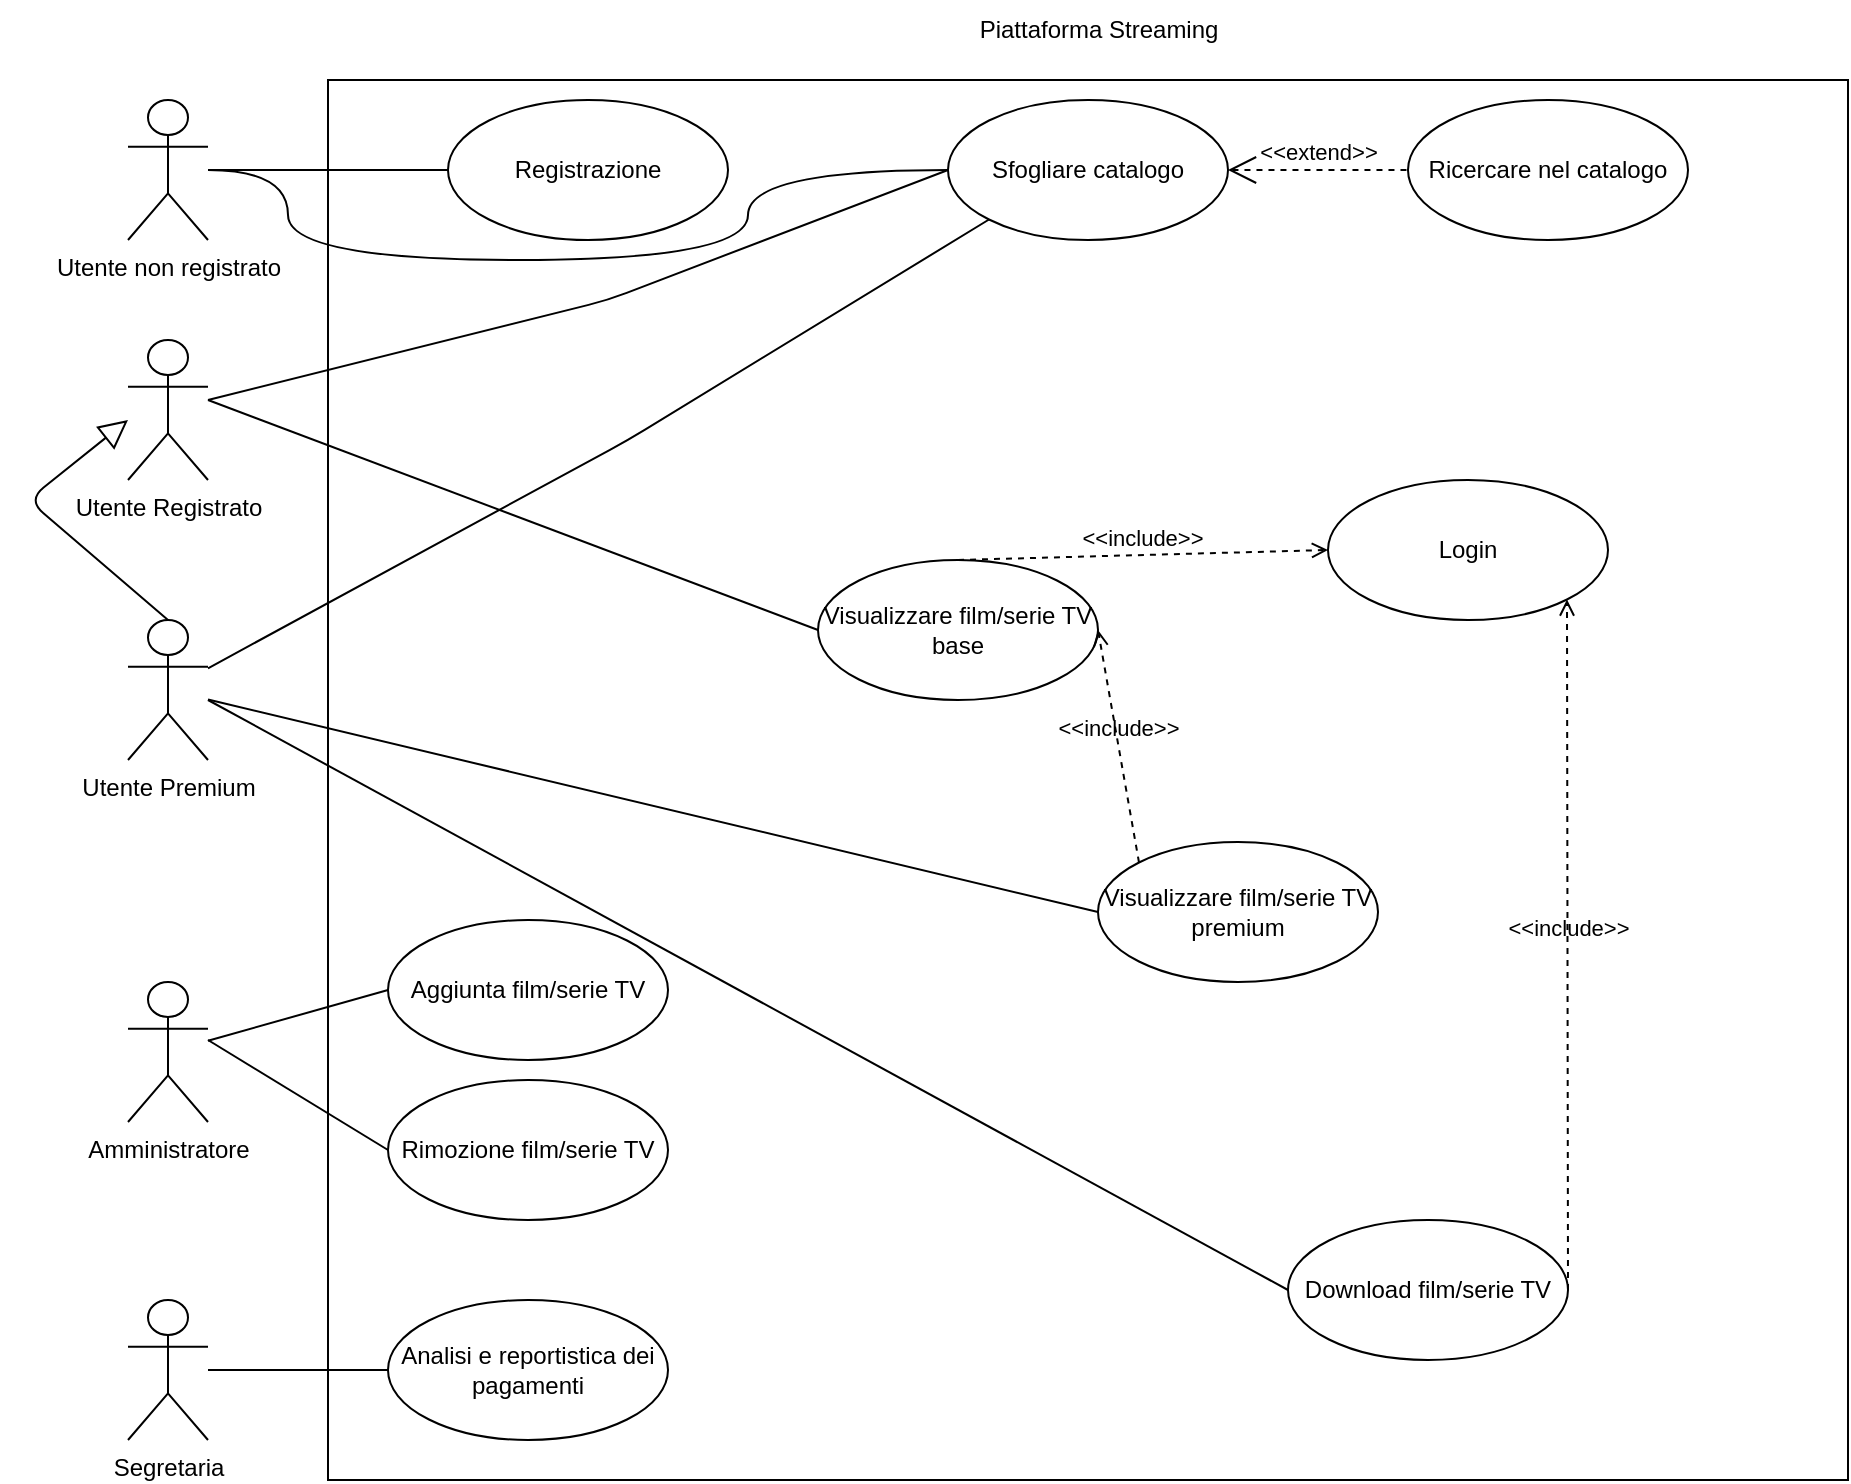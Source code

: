 <mxfile>
    <diagram id="dP_apW_n3Kw-MQUiOk2v" name="Page-1">
        <mxGraphModel dx="978" dy="775" grid="1" gridSize="10" guides="1" tooltips="1" connect="1" arrows="1" fold="1" page="1" pageScale="1" pageWidth="1169" pageHeight="827" math="0" shadow="0">
            <root>
                <mxCell id="0"/>
                <mxCell id="1" parent="0"/>
                <mxCell id="3" value="" style="rounded=0;whiteSpace=wrap;html=1;" vertex="1" parent="1">
                    <mxGeometry x="200" y="120" width="760" height="700" as="geometry"/>
                </mxCell>
                <mxCell id="4" value="Piattaforma Streaming" style="text;html=1;align=center;verticalAlign=middle;resizable=0;points=[];autosize=1;strokeColor=none;fillColor=none;" vertex="1" parent="1">
                    <mxGeometry x="515" y="80" width="140" height="30" as="geometry"/>
                </mxCell>
                <mxCell id="6" value="Utente non registrato" style="shape=umlActor;verticalLabelPosition=bottom;verticalAlign=top;html=1;outlineConnect=0;" vertex="1" parent="1">
                    <mxGeometry x="100" y="130" width="40" height="70" as="geometry"/>
                </mxCell>
                <mxCell id="9" value="Login" style="ellipse;whiteSpace=wrap;html=1;" vertex="1" parent="1">
                    <mxGeometry x="700" y="320" width="140" height="70" as="geometry"/>
                </mxCell>
                <mxCell id="10" value="Utente Registrato" style="shape=umlActor;verticalLabelPosition=bottom;verticalAlign=top;html=1;outlineConnect=0;" vertex="1" parent="1">
                    <mxGeometry x="100" y="250" width="40" height="70" as="geometry"/>
                </mxCell>
                <mxCell id="11" value="Utente Premium" style="shape=umlActor;verticalLabelPosition=bottom;verticalAlign=top;html=1;outlineConnect=0;" vertex="1" parent="1">
                    <mxGeometry x="100" y="390" width="40" height="70" as="geometry"/>
                </mxCell>
                <mxCell id="13" value="Segretaria" style="shape=umlActor;verticalLabelPosition=bottom;verticalAlign=top;html=1;outlineConnect=0;" vertex="1" parent="1">
                    <mxGeometry x="100" y="730" width="40" height="70" as="geometry"/>
                </mxCell>
                <mxCell id="16" value="Registrazione" style="ellipse;whiteSpace=wrap;html=1;" vertex="1" parent="1">
                    <mxGeometry x="260" y="130" width="140" height="70" as="geometry"/>
                </mxCell>
                <mxCell id="17" value="" style="endArrow=none;html=1;entryX=0;entryY=0.5;entryDx=0;entryDy=0;" edge="1" parent="1">
                    <mxGeometry width="50" height="50" relative="1" as="geometry">
                        <mxPoint x="140" y="165" as="sourcePoint"/>
                        <mxPoint x="260" y="165" as="targetPoint"/>
                    </mxGeometry>
                </mxCell>
                <mxCell id="18" value="Sfogliare catalogo" style="ellipse;whiteSpace=wrap;html=1;" vertex="1" parent="1">
                    <mxGeometry x="510" y="130" width="140" height="70" as="geometry"/>
                </mxCell>
                <mxCell id="19" value="Ricercare nel catalogo" style="ellipse;whiteSpace=wrap;html=1;" vertex="1" parent="1">
                    <mxGeometry x="740" y="130" width="140" height="70" as="geometry"/>
                </mxCell>
                <mxCell id="21" value="" style="edgeStyle=orthogonalEdgeStyle;html=1;endArrow=none;verticalAlign=bottom;entryX=0;entryY=0.5;entryDx=0;entryDy=0;curved=1;" edge="1" parent="1" source="6" target="18">
                    <mxGeometry width="160" relative="1" as="geometry">
                        <mxPoint x="270" y="240" as="sourcePoint"/>
                        <mxPoint x="430" y="240" as="targetPoint"/>
                        <Array as="points">
                            <mxPoint x="180" y="165"/>
                            <mxPoint x="180" y="210"/>
                            <mxPoint x="410" y="210"/>
                            <mxPoint x="410" y="165"/>
                        </Array>
                    </mxGeometry>
                </mxCell>
                <mxCell id="25" value="&amp;lt;&amp;lt;extend&amp;gt;&amp;gt;" style="edgeStyle=none;html=1;startArrow=open;endArrow=none;startSize=12;verticalAlign=bottom;dashed=1;labelBackgroundColor=none;entryX=0;entryY=0.5;entryDx=0;entryDy=0;exitX=1;exitY=0.5;exitDx=0;exitDy=0;" edge="1" parent="1" source="18" target="19">
                    <mxGeometry width="160" relative="1" as="geometry">
                        <mxPoint x="630" y="270" as="sourcePoint"/>
                        <mxPoint x="790" y="270" as="targetPoint"/>
                    </mxGeometry>
                </mxCell>
                <mxCell id="27" value="" style="edgeStyle=none;html=1;endArrow=none;verticalAlign=bottom;entryX=0;entryY=0.5;entryDx=0;entryDy=0;" edge="1" parent="1" source="10" target="18">
                    <mxGeometry width="160" relative="1" as="geometry">
                        <mxPoint x="430" y="250" as="sourcePoint"/>
                        <mxPoint x="590" y="250" as="targetPoint"/>
                        <Array as="points">
                            <mxPoint x="340" y="230"/>
                        </Array>
                    </mxGeometry>
                </mxCell>
                <mxCell id="28" value="" style="edgeStyle=none;html=1;endArrow=none;verticalAlign=bottom;entryX=0;entryY=1;entryDx=0;entryDy=0;" edge="1" parent="1" source="11" target="18">
                    <mxGeometry width="160" relative="1" as="geometry">
                        <mxPoint x="340" y="380" as="sourcePoint"/>
                        <mxPoint x="500" y="380" as="targetPoint"/>
                        <Array as="points">
                            <mxPoint x="350" y="300"/>
                        </Array>
                    </mxGeometry>
                </mxCell>
                <mxCell id="30" value="" style="edgeStyle=none;html=1;endArrow=block;endFill=0;endSize=12;verticalAlign=bottom;exitX=0.5;exitY=0;exitDx=0;exitDy=0;exitPerimeter=0;" edge="1" parent="1" source="11">
                    <mxGeometry width="160" relative="1" as="geometry">
                        <mxPoint x="130" y="390" as="sourcePoint"/>
                        <mxPoint x="100" y="290" as="targetPoint"/>
                        <Array as="points">
                            <mxPoint x="50" y="330"/>
                        </Array>
                    </mxGeometry>
                </mxCell>
                <mxCell id="33" value="Visualizzare film/serie TV base" style="ellipse;whiteSpace=wrap;html=1;" vertex="1" parent="1">
                    <mxGeometry x="445" y="360" width="140" height="70" as="geometry"/>
                </mxCell>
                <mxCell id="34" value="" style="edgeStyle=none;html=1;endArrow=none;verticalAlign=bottom;entryX=0;entryY=0.5;entryDx=0;entryDy=0;" edge="1" parent="1" target="33">
                    <mxGeometry width="160" relative="1" as="geometry">
                        <mxPoint x="140" y="280" as="sourcePoint"/>
                        <mxPoint x="500" y="390" as="targetPoint"/>
                    </mxGeometry>
                </mxCell>
                <mxCell id="35" value="&amp;lt;&amp;lt;include&amp;gt;&amp;gt;" style="edgeStyle=none;html=1;endArrow=open;verticalAlign=bottom;dashed=1;labelBackgroundColor=none;exitX=0.5;exitY=0;exitDx=0;exitDy=0;entryX=0;entryY=0.5;entryDx=0;entryDy=0;" edge="1" parent="1" source="33" target="9">
                    <mxGeometry width="160" relative="1" as="geometry">
                        <mxPoint x="430" y="450" as="sourcePoint"/>
                        <mxPoint x="590" y="450" as="targetPoint"/>
                    </mxGeometry>
                </mxCell>
                <mxCell id="36" value="Analisi e reportistica dei pagamenti" style="ellipse;whiteSpace=wrap;html=1;" vertex="1" parent="1">
                    <mxGeometry x="230" y="730" width="140" height="70" as="geometry"/>
                </mxCell>
                <mxCell id="37" value="" style="edgeStyle=none;html=1;endArrow=none;verticalAlign=bottom;entryX=0;entryY=0.5;entryDx=0;entryDy=0;" edge="1" parent="1" source="13" target="36">
                    <mxGeometry width="160" relative="1" as="geometry">
                        <mxPoint x="100" y="910" as="sourcePoint"/>
                        <mxPoint x="220" y="940" as="targetPoint"/>
                    </mxGeometry>
                </mxCell>
                <mxCell id="38" value="Amministratore" style="shape=umlActor;verticalLabelPosition=bottom;verticalAlign=top;html=1;outlineConnect=0;" vertex="1" parent="1">
                    <mxGeometry x="100" y="571" width="40" height="70" as="geometry"/>
                </mxCell>
                <mxCell id="39" value="Aggiunta film/serie TV&lt;span style=&quot;font-family: monospace; font-size: 0px; text-align: start; text-wrap-mode: nowrap;&quot;&gt;%3CmxGraphModel%3E%3Croot%3E%3CmxCell%20id%3D%220%22%2F%3E%3CmxCell%20id%3D%221%22%20parent%3D%220%22%2F%3E%3CmxCell%20id%3D%222%22%20value%3D%22Analisi%20e%20reportistica%20dei%20pagamenti%22%20style%3D%22ellipse%3BwhiteSpace%3Dwrap%3Bhtml%3D1%3B%22%20vertex%3D%221%22%20parent%3D%221%22%3E%3CmxGeometry%20x%3D%22230%22%20y%3D%22730%22%20width%3D%22140%22%20height%3D%2270%22%20as%3D%22geometry%22%2F%3E%3C%2FmxCell%3E%3C%2Froot%3E%3C%2FmxGraphModel%3E&lt;/span&gt;&lt;span style=&quot;font-family: monospace; font-size: 0px; text-align: start; text-wrap-mode: nowrap;&quot;&gt;%3CmxGraphModel%3E%3Croot%3E%3CmxCell%20id%3D%220%22%2F%3E%3CmxCell%20id%3D%221%22%20parent%3D%220%22%2F%3E%3CmxCell%20id%3D%222%22%20value%3D%22Analisi%20e%20reportistica%20dei%20pagamenti%22%20style%3D%22ellipse%3BwhiteSpace%3Dwrap%3Bhtml%3D1%3B%22%20vertex%3D%221%22%20parent%3D%221%22%3E%3CmxGeometry%20x%3D%22230%22%20y%3D%22730%22%20width%3D%22140%22%20height%3D%2270%22%20as%3D%22geometry%22%2F%3E%3C%2FmxCell%3E%3C%2Froot%3E%3C%2FmxGraphModel%3E&lt;/span&gt;&lt;span style=&quot;font-family: monospace; font-size: 0px; text-align: start; text-wrap-mode: nowrap;&quot;&gt;%3CmxGraphModel%3E%3Croot%3E%3CmxCell%20id%3D%220%22%2F%3E%3CmxCell%20id%3D%221%22%20parent%3D%220%22%2F%3E%3CmxCell%20id%3D%222%22%20value%3D%22Analisi%20e%20reportistica%20dei%20pagamenti%22%20style%3D%22ellipse%3BwhiteSpace%3Dwrap%3Bhtml%3D1%3B%22%20vertex%3D%221%22%20parent%3D%221%22%3E%3CmxGeometry%20x%3D%22230%22%20y%3D%22730%22%20width%3D%22140%22%20height%3D%2270%22%20as%3D%22geometry%22%2F%3E%3C%2FmxCell%3E%3C%2Froot%3E%3C%2FmxGraphModel%3E&lt;/span&gt;" style="ellipse;whiteSpace=wrap;html=1;" vertex="1" parent="1">
                    <mxGeometry x="230" y="540" width="140" height="70" as="geometry"/>
                </mxCell>
                <mxCell id="40" value="Rimozione film/serie TV&lt;span style=&quot;font-family: monospace; font-size: 0px; text-align: start; text-wrap-mode: nowrap;&quot;&gt;%3CmxGraphModel%3E%3Croot%3E%3CmxCell%20id%3D%220%22%2F%3E%3CmxCell%20id%3D%221%22%20parent%3D%220%22%2F%3E%3CmxCell%20id%3D%222%22%20value%3D%22Analisi%20e%20reportistica%20dei%20pagamenti%22%20style%3D%22ellipse%3BwhiteSpace%3Dwrap%3Bhtml%3D1%3B%22%20vertex%3D%221%22%20parent%3D%221%22%3E%3CmxGeometry%20x%3D%22230%22%20y%3D%22730%22%20width%3D%22140%22%20height%3D%2270%22%20as%3D%22geometry%22%2F%3E%3C%2FmxCell%3E%3C%2Froot%3E%3C%2FmxGraphModel%3E&lt;/span&gt;&lt;span style=&quot;font-family: monospace; font-size: 0px; text-align: start; text-wrap-mode: nowrap;&quot;&gt;%3CmxGraphModel%3E%3Croot%3E%3CmxCell%20id%3D%220%22%2F%3E%3CmxCell%20id%3D%221%22%20parent%3D%220%22%2F%3E%3CmxCell%20id%3D%222%22%20value%3D%22Analisi%20e%20reportistica%20dei%20pagamenti%22%20style%3D%22ellipse%3BwhiteSpace%3Dwrap%3Bhtml%3D1%3B%22%20vertex%3D%221%22%20parent%3D%221%22%3E%3CmxGeometry%20x%3D%22230%22%20y%3D%22730%22%20width%3D%22140%22%20height%3D%2270%22%20as%3D%22geometry%22%2F%3E%3C%2FmxCell%3E%3C%2Froot%3E%3C%2FmxGraphModel%3E&lt;/span&gt;&lt;span style=&quot;font-family: monospace; font-size: 0px; text-align: start; text-wrap-mode: nowrap;&quot;&gt;%3CmxGraphModel%3E%3Croot%3E%3CmxCell%20id%3D%220%22%2F%3E%3CmxCell%20id%3D%221%22%20parent%3D%220%22%2F%3E%3CmxCell%20id%3D%222%22%20value%3D%22Analisi%20e%20reportistica%20dei%20pagamenti%22%20style%3D%22ellipse%3BwhiteSpace%3Dwrap%3Bhtml%3D1%3B%22%20vertex%3D%221%22%20parent%3D%221%22%3E%3CmxGeometry%20x%3D%22230%22%20y%3D%22730%22%20width%3D%22140%22%20height%3D%2270%22%20as%3D%22geometry%22%2F%3E%3C%2FmxCell%3E%3C%2Froot%3E%3C%2FmxGraphModel%3E&lt;/span&gt;" style="ellipse;whiteSpace=wrap;html=1;" vertex="1" parent="1">
                    <mxGeometry x="230" y="620" width="140" height="70" as="geometry"/>
                </mxCell>
                <mxCell id="41" value="" style="edgeStyle=none;html=1;endArrow=none;verticalAlign=bottom;entryX=0;entryY=0.5;entryDx=0;entryDy=0;" edge="1" parent="1" source="38" target="39">
                    <mxGeometry width="160" relative="1" as="geometry">
                        <mxPoint x="150" y="540" as="sourcePoint"/>
                        <mxPoint x="310" y="540" as="targetPoint"/>
                    </mxGeometry>
                </mxCell>
                <mxCell id="42" value="" style="edgeStyle=none;html=1;endArrow=none;verticalAlign=bottom;entryX=0;entryY=0.5;entryDx=0;entryDy=0;" edge="1" parent="1" target="40">
                    <mxGeometry width="160" relative="1" as="geometry">
                        <mxPoint x="140" y="600" as="sourcePoint"/>
                        <mxPoint x="240" y="595" as="targetPoint"/>
                    </mxGeometry>
                </mxCell>
                <mxCell id="43" value="Visualizzare film/serie TV premium" style="ellipse;whiteSpace=wrap;html=1;" vertex="1" parent="1">
                    <mxGeometry x="585" y="501" width="140" height="70" as="geometry"/>
                </mxCell>
                <mxCell id="44" value="&amp;lt;&amp;lt;include&amp;gt;&amp;gt;" style="edgeStyle=none;html=1;endArrow=open;verticalAlign=bottom;dashed=1;labelBackgroundColor=none;exitX=0;exitY=0;exitDx=0;exitDy=0;entryX=1;entryY=0.5;entryDx=0;entryDy=0;" edge="1" parent="1" source="43" target="33">
                    <mxGeometry width="160" relative="1" as="geometry">
                        <mxPoint x="540" y="370" as="sourcePoint"/>
                        <mxPoint x="510" y="445" as="targetPoint"/>
                    </mxGeometry>
                </mxCell>
                <mxCell id="45" value="" style="edgeStyle=none;html=1;endArrow=none;verticalAlign=bottom;entryX=0;entryY=0.5;entryDx=0;entryDy=0;" edge="1" parent="1" source="11" target="43">
                    <mxGeometry width="160" relative="1" as="geometry">
                        <mxPoint x="300" y="430" as="sourcePoint"/>
                        <mxPoint x="460" y="430" as="targetPoint"/>
                    </mxGeometry>
                </mxCell>
                <mxCell id="46" value="Download film/serie TV" style="ellipse;whiteSpace=wrap;html=1;" vertex="1" parent="1">
                    <mxGeometry x="680" y="690" width="140" height="70" as="geometry"/>
                </mxCell>
                <mxCell id="47" value="&amp;lt;&amp;lt;include&amp;gt;&amp;gt;" style="edgeStyle=none;html=1;endArrow=open;verticalAlign=bottom;dashed=1;labelBackgroundColor=none;exitX=1;exitY=0.5;exitDx=0;exitDy=0;entryX=1;entryY=1;entryDx=0;entryDy=0;" edge="1" parent="1" source="46" target="9">
                    <mxGeometry width="160" relative="1" as="geometry">
                        <mxPoint x="560" y="520" as="sourcePoint"/>
                        <mxPoint x="390" y="610" as="targetPoint"/>
                    </mxGeometry>
                </mxCell>
                <mxCell id="50" value="" style="edgeStyle=none;html=1;endArrow=none;verticalAlign=bottom;entryX=0;entryY=0.5;entryDx=0;entryDy=0;" edge="1" parent="1" target="46">
                    <mxGeometry width="160" relative="1" as="geometry">
                        <mxPoint x="140" y="430" as="sourcePoint"/>
                        <mxPoint x="610" y="580" as="targetPoint"/>
                    </mxGeometry>
                </mxCell>
            </root>
        </mxGraphModel>
    </diagram>
</mxfile>